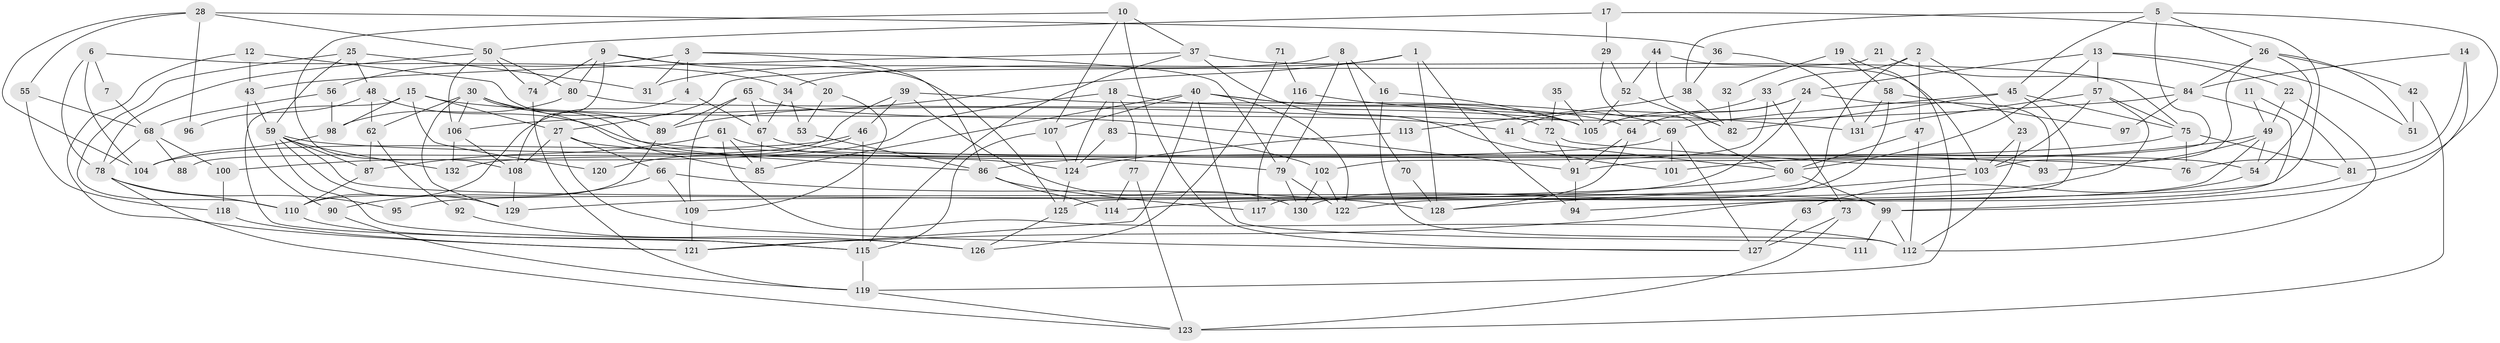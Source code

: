 // Generated by graph-tools (version 1.1) at 2025/02/03/09/25 03:02:06]
// undirected, 132 vertices, 264 edges
graph export_dot {
graph [start="1"]
  node [color=gray90,style=filled];
  1;
  2;
  3;
  4;
  5;
  6;
  7;
  8;
  9;
  10;
  11;
  12;
  13;
  14;
  15;
  16;
  17;
  18;
  19;
  20;
  21;
  22;
  23;
  24;
  25;
  26;
  27;
  28;
  29;
  30;
  31;
  32;
  33;
  34;
  35;
  36;
  37;
  38;
  39;
  40;
  41;
  42;
  43;
  44;
  45;
  46;
  47;
  48;
  49;
  50;
  51;
  52;
  53;
  54;
  55;
  56;
  57;
  58;
  59;
  60;
  61;
  62;
  63;
  64;
  65;
  66;
  67;
  68;
  69;
  70;
  71;
  72;
  73;
  74;
  75;
  76;
  77;
  78;
  79;
  80;
  81;
  82;
  83;
  84;
  85;
  86;
  87;
  88;
  89;
  90;
  91;
  92;
  93;
  94;
  95;
  96;
  97;
  98;
  99;
  100;
  101;
  102;
  103;
  104;
  105;
  106;
  107;
  108;
  109;
  110;
  111;
  112;
  113;
  114;
  115;
  116;
  117;
  118;
  119;
  120;
  121;
  122;
  123;
  124;
  125;
  126;
  127;
  128;
  129;
  130;
  131;
  132;
  1 -- 89;
  1 -- 128;
  1 -- 34;
  1 -- 94;
  2 -- 33;
  2 -- 23;
  2 -- 47;
  2 -- 125;
  3 -- 4;
  3 -- 79;
  3 -- 31;
  3 -- 56;
  3 -- 86;
  4 -- 67;
  4 -- 110;
  5 -- 91;
  5 -- 26;
  5 -- 38;
  5 -- 45;
  5 -- 81;
  6 -- 34;
  6 -- 78;
  6 -- 7;
  6 -- 104;
  7 -- 68;
  8 -- 79;
  8 -- 31;
  8 -- 16;
  8 -- 70;
  9 -- 108;
  9 -- 80;
  9 -- 20;
  9 -- 74;
  9 -- 125;
  10 -- 107;
  10 -- 108;
  10 -- 37;
  10 -- 127;
  11 -- 49;
  11 -- 81;
  12 -- 121;
  12 -- 89;
  12 -- 43;
  13 -- 60;
  13 -- 22;
  13 -- 24;
  13 -- 51;
  13 -- 57;
  14 -- 84;
  14 -- 76;
  14 -- 99;
  15 -- 27;
  15 -- 115;
  15 -- 41;
  15 -- 98;
  15 -- 120;
  16 -- 105;
  16 -- 112;
  17 -- 29;
  17 -- 94;
  17 -- 50;
  18 -- 124;
  18 -- 64;
  18 -- 77;
  18 -- 83;
  18 -- 100;
  19 -- 119;
  19 -- 58;
  19 -- 32;
  20 -- 109;
  20 -- 53;
  21 -- 84;
  21 -- 27;
  22 -- 112;
  22 -- 49;
  23 -- 112;
  23 -- 103;
  24 -- 105;
  24 -- 64;
  24 -- 93;
  24 -- 95;
  25 -- 48;
  25 -- 59;
  25 -- 31;
  25 -- 110;
  26 -- 103;
  26 -- 51;
  26 -- 42;
  26 -- 54;
  26 -- 84;
  27 -- 127;
  27 -- 86;
  27 -- 66;
  27 -- 108;
  28 -- 50;
  28 -- 104;
  28 -- 36;
  28 -- 55;
  28 -- 96;
  29 -- 52;
  29 -- 60;
  30 -- 89;
  30 -- 85;
  30 -- 62;
  30 -- 106;
  30 -- 124;
  30 -- 129;
  32 -- 82;
  33 -- 41;
  33 -- 102;
  33 -- 73;
  34 -- 53;
  34 -- 67;
  35 -- 105;
  35 -- 72;
  36 -- 38;
  36 -- 131;
  37 -- 115;
  37 -- 43;
  37 -- 75;
  37 -- 101;
  38 -- 82;
  38 -- 113;
  39 -- 46;
  39 -- 69;
  39 -- 88;
  39 -- 130;
  40 -- 122;
  40 -- 107;
  40 -- 72;
  40 -- 85;
  40 -- 105;
  40 -- 111;
  40 -- 121;
  41 -- 60;
  42 -- 123;
  42 -- 51;
  43 -- 59;
  43 -- 90;
  44 -- 52;
  44 -- 103;
  44 -- 82;
  45 -- 75;
  45 -- 69;
  45 -- 82;
  45 -- 117;
  46 -- 104;
  46 -- 115;
  46 -- 120;
  47 -- 112;
  47 -- 60;
  48 -- 62;
  48 -- 54;
  48 -- 96;
  49 -- 93;
  49 -- 101;
  49 -- 54;
  49 -- 122;
  50 -- 106;
  50 -- 74;
  50 -- 78;
  50 -- 80;
  52 -- 82;
  52 -- 105;
  53 -- 86;
  54 -- 63;
  55 -- 68;
  55 -- 118;
  56 -- 68;
  56 -- 98;
  57 -- 75;
  57 -- 103;
  57 -- 114;
  57 -- 131;
  58 -- 131;
  58 -- 130;
  58 -- 97;
  59 -- 99;
  59 -- 76;
  59 -- 87;
  59 -- 126;
  59 -- 129;
  59 -- 132;
  60 -- 129;
  60 -- 99;
  61 -- 87;
  61 -- 112;
  61 -- 79;
  61 -- 85;
  62 -- 87;
  62 -- 92;
  63 -- 127;
  64 -- 91;
  64 -- 128;
  65 -- 67;
  65 -- 109;
  65 -- 89;
  65 -- 91;
  66 -- 90;
  66 -- 109;
  66 -- 128;
  67 -- 85;
  67 -- 93;
  68 -- 100;
  68 -- 78;
  68 -- 88;
  69 -- 132;
  69 -- 101;
  69 -- 127;
  70 -- 128;
  71 -- 126;
  71 -- 116;
  72 -- 103;
  72 -- 91;
  73 -- 127;
  73 -- 123;
  74 -- 119;
  75 -- 81;
  75 -- 76;
  75 -- 86;
  77 -- 114;
  77 -- 123;
  78 -- 123;
  78 -- 95;
  78 -- 110;
  79 -- 130;
  79 -- 122;
  80 -- 98;
  80 -- 105;
  81 -- 99;
  83 -- 124;
  83 -- 102;
  84 -- 106;
  84 -- 97;
  84 -- 121;
  86 -- 114;
  86 -- 117;
  87 -- 110;
  89 -- 110;
  90 -- 119;
  91 -- 94;
  92 -- 126;
  98 -- 104;
  99 -- 111;
  99 -- 112;
  100 -- 118;
  102 -- 122;
  102 -- 130;
  103 -- 128;
  106 -- 108;
  106 -- 132;
  107 -- 115;
  107 -- 124;
  108 -- 129;
  109 -- 121;
  110 -- 115;
  113 -- 124;
  115 -- 119;
  116 -- 117;
  116 -- 131;
  118 -- 121;
  119 -- 123;
  124 -- 125;
  125 -- 126;
}

